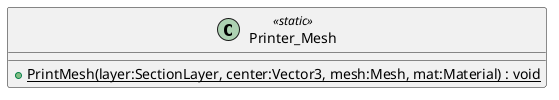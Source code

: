 @startuml
class Printer_Mesh <<static>> {
    + {static} PrintMesh(layer:SectionLayer, center:Vector3, mesh:Mesh, mat:Material) : void
}
@enduml
